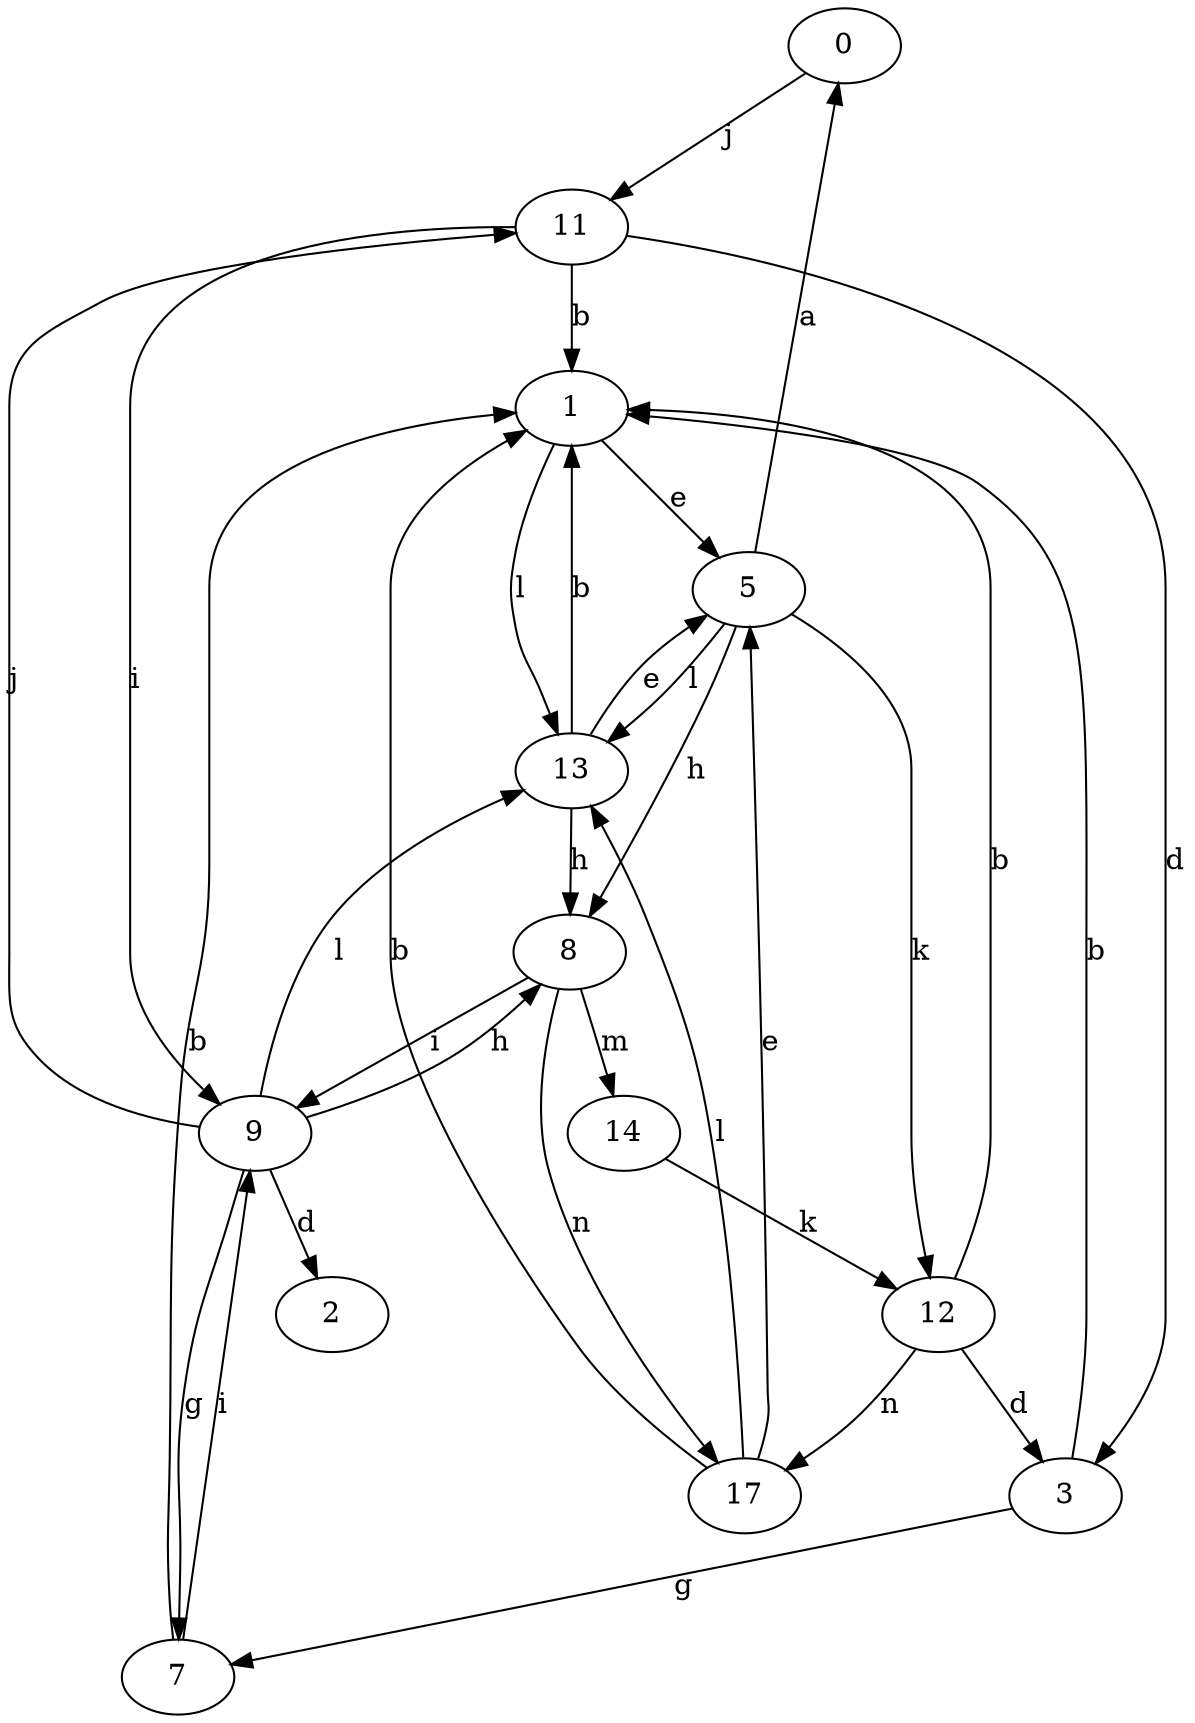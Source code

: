 strict digraph  {
0;
1;
2;
3;
5;
7;
8;
9;
11;
12;
13;
14;
17;
0 -> 11  [label=j];
1 -> 5  [label=e];
1 -> 13  [label=l];
3 -> 1  [label=b];
3 -> 7  [label=g];
5 -> 0  [label=a];
5 -> 8  [label=h];
5 -> 12  [label=k];
5 -> 13  [label=l];
7 -> 1  [label=b];
7 -> 9  [label=i];
8 -> 9  [label=i];
8 -> 14  [label=m];
8 -> 17  [label=n];
9 -> 2  [label=d];
9 -> 7  [label=g];
9 -> 8  [label=h];
9 -> 11  [label=j];
9 -> 13  [label=l];
11 -> 1  [label=b];
11 -> 3  [label=d];
11 -> 9  [label=i];
12 -> 1  [label=b];
12 -> 3  [label=d];
12 -> 17  [label=n];
13 -> 1  [label=b];
13 -> 5  [label=e];
13 -> 8  [label=h];
14 -> 12  [label=k];
17 -> 1  [label=b];
17 -> 5  [label=e];
17 -> 13  [label=l];
}
